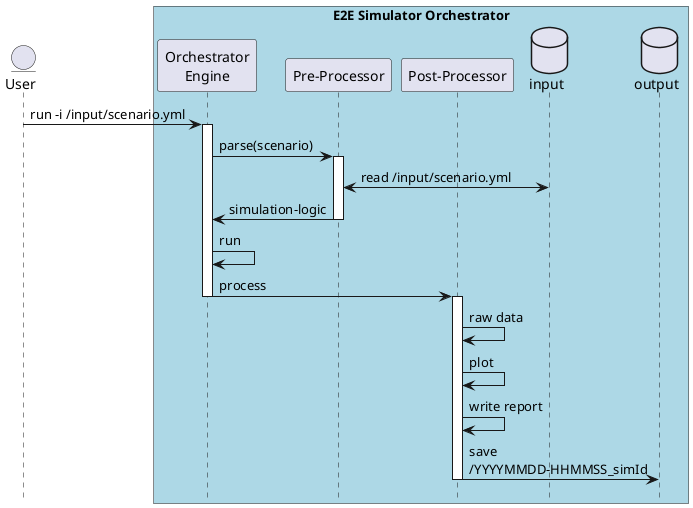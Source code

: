 @startuml
hide footbox
!pragma teoz true

entity "User" as u

box "E2E Simulator Orchestrator" #LightBlue
participant "Orchestrator\nEngine" as orch
participant "Pre-Processor" as pre
participant "Post-Processor" as pst
database input as in
database output as ou
end box

u -> orch: run -i /input/scenario.yml
activate orch
orch -> pre: parse(scenario)
activate pre
pre <-> in: read /input/scenario.yml
pre -> orch: simulation-logic
deactivate pre
orch -> orch: run
orch -> pst: process
deactivate orch
activate pst
pst -> pst: raw data
pst -> pst: plot
pst -> pst: write report
pst -> ou: save\n/YYYYMMDD-HHMMSS_simId
deactivate pst


@enduml